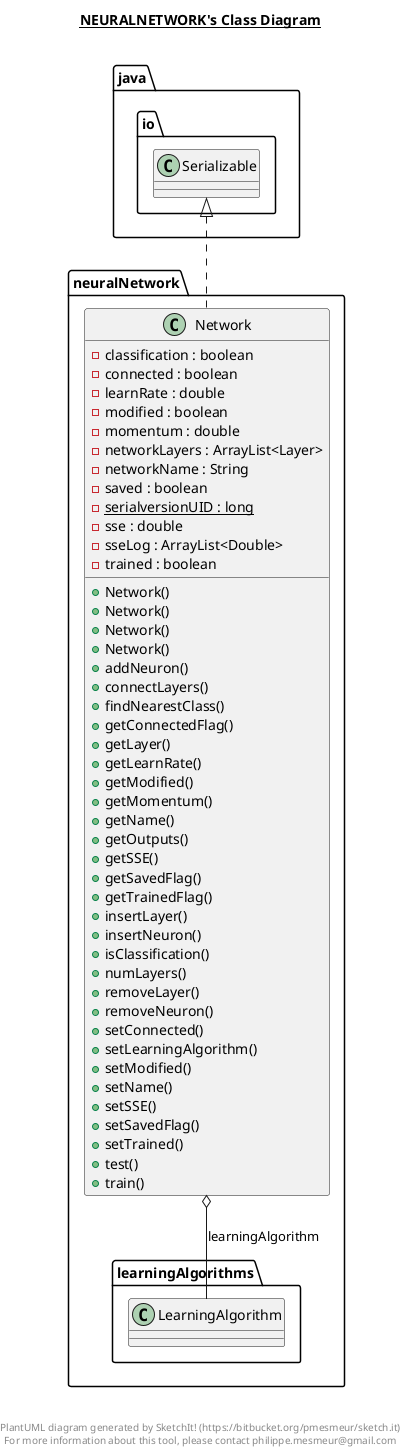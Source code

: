 @startuml

title __NEURALNETWORK's Class Diagram__\n

  namespace neuralNetwork {
    class neuralNetwork.Network {
        - classification : boolean
        - connected : boolean
        - learnRate : double
        - modified : boolean
        - momentum : double
        - networkLayers : ArrayList<Layer>
        - networkName : String
        - saved : boolean
        {static} - serialversionUID : long
        - sse : double
        - sseLog : ArrayList<Double>
        - trained : boolean
        + Network()
        + Network()
        + Network()
        + Network()
        + addNeuron()
        + connectLayers()
        + findNearestClass()
        + getConnectedFlag()
        + getLayer()
        + getLearnRate()
        + getModified()
        + getMomentum()
        + getName()
        + getOutputs()
        + getSSE()
        + getSavedFlag()
        + getTrainedFlag()
        + insertLayer()
        + insertNeuron()
        + isClassification()
        + numLayers()
        + removeLayer()
        + removeNeuron()
        + setConnected()
        + setLearningAlgorithm()
        + setModified()
        + setName()
        + setSSE()
        + setSavedFlag()
        + setTrained()
        + test()
        + train()
    }
  }
  

  neuralNetwork.Network .up.|> java.io.Serializable
  neuralNetwork.Network o-- neuralNetwork.learningAlgorithms.LearningAlgorithm : learningAlgorithm


right footer


PlantUML diagram generated by SketchIt! (https://bitbucket.org/pmesmeur/sketch.it)
For more information about this tool, please contact philippe.mesmeur@gmail.com
endfooter

@enduml
